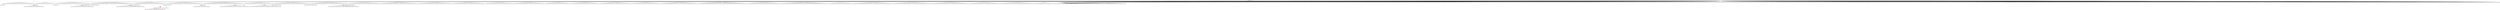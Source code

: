digraph g {
	"57" -> "58";
	"58" [label="43"];
	"55" -> "56";
	"56" [color=indianred1, style=filled, label="34"];
	"54" -> "55";
	"55" [label="20"];
	"45" -> "46";
	"46" [label="39"];
	"39" -> "40";
	"40" [color=indianred1, style=filled, label="38"];
	"38" -> "39";
	"39" [label="10"];
	"38" -> "41";
	"41" [label="45"];
	"35" -> "36";
	"36" [color=indianred1, style=filled, label="36"];
	"34" -> "35";
	"35" [label="25"];
	"34" -> "37";
	"37" [label="27"];
	"31" -> "32";
	"32" [color=indianred1, style=filled, label="19"];
	"30" -> "31";
	"31" [color=indianred1, style=filled, label="26"];
	"30" -> "33";
	"33" [label="31"];
	"29" -> "30";
	"30" [label="8"];
	"28" -> "29";
	"29" [label="26"];
	"24" -> "25";
	"25" [color=indianred1, style=filled, label="30"];
	"23" -> "24";
	"24" [label="14"];
	"15" -> "16";
	"16" [color=indianred1, style=filled, label="9"];
	"14" -> "15";
	"15" [label="47"];
	"10" -> "11";
	"11" [color=indianred1, style=filled, label="16"];
	"10" -> "12";
	"12" [label="1"];
	"9" -> "10";
	"10" [label="40"];
	"5" -> "6";
	"6" [label="33"];
	"3" -> "4";
	"4" [color=indianred1, style=filled, label="35"];
	"2" -> "3";
	"3" [label="2"];
	"0" -> "1";
	"1" [label="12"];
	"0" -> "2";
	"2" [label="35"];
	"0" -> "5";
	"5" [label="23"];
	"0" -> "7";
	"7" [label="22"];
	"0" -> "8";
	"8" [label="4"];
	"0" -> "9";
	"9" [label="16"];
	"0" -> "13";
	"13" [label="11"];
	"0" -> "14";
	"14" [label="9"];
	"0" -> "17";
	"17" [label="24"];
	"0" -> "18";
	"18" [label="28"];
	"0" -> "19";
	"19" [label="50"];
	"0" -> "20";
	"20" [label="6"];
	"0" -> "21";
	"21" [label="15"];
	"0" -> "22";
	"22" [label="13"];
	"0" -> "23";
	"23" [label="30"];
	"0" -> "26";
	"26" [label="7"];
	"0" -> "27";
	"27" [label="44"];
	"0" -> "28";
	"28" [label="19"];
	"0" -> "34";
	"34" [label="36"];
	"0" -> "38";
	"38" [label="38"];
	"0" -> "42";
	"42" [label="18"];
	"0" -> "43";
	"43" [label="37"];
	"0" -> "44";
	"44" [label="3"];
	"0" -> "45";
	"45" [label="49"];
	"0" -> "47";
	"47" [label="32"];
	"0" -> "48";
	"48" [label="21"];
	"0" -> "49";
	"49" [label="42"];
	"0" -> "50";
	"50" [label="48"];
	"0" -> "51";
	"51" [label="17"];
	"0" -> "52";
	"52" [label="5"];
	"0" -> "53";
	"53" [label="41"];
	"0" -> "54";
	"54" [label="34"];
	"0" -> "57";
	"57" [label="46"];
	"0" -> "59";
	"59" [label="29"];
	"0" [label="germline"];
	"0" -> "cell1";
	"cell1" [shape=box];
	"0" -> "cell2";
	"cell2" [shape=box];
	"50" -> "cell3";
	"cell3" [shape=box];
	"0" -> "cell4";
	"cell4" [shape=box];
	"34" -> "cell5";
	"cell5" [shape=box];
	"0" -> "cell6";
	"cell6" [shape=box];
	"5" -> "cell7";
	"cell7" [shape=box];
	"0" -> "cell8";
	"cell8" [shape=box];
	"0" -> "cell9";
	"cell9" [shape=box];
	"38" -> "cell10";
	"cell10" [shape=box];
	"43" -> "cell11";
	"cell11" [shape=box];
	"18" -> "cell12";
	"cell12" [shape=box];
	"29" -> "cell13";
	"cell13" [shape=box];
	"52" -> "cell14";
	"cell14" [shape=box];
	"0" -> "cell15";
	"cell15" [shape=box];
	"54" -> "cell16";
	"cell16" [shape=box];
	"13" -> "cell17";
	"cell17" [shape=box];
	"0" -> "cell18";
	"cell18" [shape=box];
	"45" -> "cell19";
	"cell19" [shape=box];
	"12" -> "cell20";
	"cell20" [shape=box];
	"0" -> "cell21";
	"cell21" [shape=box];
	"52" -> "cell22";
	"cell22" [shape=box];
	"0" -> "cell23";
	"cell23" [shape=box];
	"49" -> "cell24";
	"cell24" [shape=box];
	"0" -> "cell25";
	"cell25" [shape=box];
	"0" -> "cell26";
	"cell26" [shape=box];
	"0" -> "cell27";
	"cell27" [shape=box];
	"47" -> "cell28";
	"cell28" [shape=box];
	"0" -> "cell29";
	"cell29" [shape=box];
	"17" -> "cell30";
	"cell30" [shape=box];
	"11" -> "cell31";
	"cell31" [shape=box];
	"0" -> "cell32";
	"cell32" [shape=box];
	"20" -> "cell33";
	"cell33" [shape=box];
	"16" -> "cell34";
	"cell34" [shape=box];
	"0" -> "cell35";
	"cell35" [shape=box];
	"0" -> "cell36";
	"cell36" [shape=box];
	"0" -> "cell37";
	"cell37" [shape=box];
	"0" -> "cell38";
	"cell38" [shape=box];
	"0" -> "cell39";
	"cell39" [shape=box];
	"11" -> "cell40";
	"cell40" [shape=box];
	"53" -> "cell41";
	"cell41" [shape=box];
	"0" -> "cell42";
	"cell42" [shape=box];
	"0" -> "cell43";
	"cell43" [shape=box];
	"0" -> "cell44";
	"cell44" [shape=box];
	"0" -> "cell45";
	"cell45" [shape=box];
	"45" -> "cell46";
	"cell46" [shape=box];
	"0" -> "cell47";
	"cell47" [shape=box];
	"0" -> "cell48";
	"cell48" [shape=box];
	"0" -> "cell49";
	"cell49" [shape=box];
	"0" -> "cell50";
	"cell50" [shape=box];
	"0" -> "cell51";
	"cell51" [shape=box];
	"26" -> "cell52";
	"cell52" [shape=box];
	"59" -> "cell53";
	"cell53" [shape=box];
	"53" -> "cell54";
	"cell54" [shape=box];
	"42" -> "cell55";
	"cell55" [shape=box];
	"36" -> "cell56";
	"cell56" [shape=box];
	"0" -> "cell57";
	"cell57" [shape=box];
	"53" -> "cell58";
	"cell58" [shape=box];
	"0" -> "cell59";
	"cell59" [shape=box];
	"0" -> "cell60";
	"cell60" [shape=box];
	"32" -> "cell61";
	"cell61" [shape=box];
	"0" -> "cell62";
	"cell62" [shape=box];
	"0" -> "cell63";
	"cell63" [shape=box];
	"0" -> "cell64";
	"cell64" [shape=box];
	"1" -> "cell65";
	"cell65" [shape=box];
	"0" -> "cell66";
	"cell66" [shape=box];
	"14" -> "cell67";
	"cell67" [shape=box];
	"0" -> "cell68";
	"cell68" [shape=box];
	"0" -> "cell69";
	"cell69" [shape=box];
	"0" -> "cell70";
	"cell70" [shape=box];
	"0" -> "cell71";
	"cell71" [shape=box];
	"0" -> "cell72";
	"cell72" [shape=box];
	"0" -> "cell73";
	"cell73" [shape=box];
	"0" -> "cell74";
	"cell74" [shape=box];
	"26" -> "cell75";
	"cell75" [shape=box];
	"0" -> "cell76";
	"cell76" [shape=box];
	"20" -> "cell77";
	"cell77" [shape=box];
	"18" -> "cell78";
	"cell78" [shape=box];
	"47" -> "cell79";
	"cell79" [shape=box];
	"0" -> "cell80";
	"cell80" [shape=box];
	"0" -> "cell81";
	"cell81" [shape=box];
	"0" -> "cell82";
	"cell82" [shape=box];
	"0" -> "cell83";
	"cell83" [shape=box];
	"0" -> "cell84";
	"cell84" [shape=box];
	"0" -> "cell85";
	"cell85" [shape=box];
	"0" -> "cell86";
	"cell86" [shape=box];
	"23" -> "cell87";
	"cell87" [shape=box];
	"0" -> "cell88";
	"cell88" [shape=box];
	"0" -> "cell89";
	"cell89" [shape=box];
	"9" -> "cell90";
	"cell90" [shape=box];
	"23" -> "cell91";
	"cell91" [shape=box];
	"0" -> "cell92";
	"cell92" [shape=box];
	"32" -> "cell93";
	"cell93" [shape=box];
	"34" -> "cell94";
	"cell94" [shape=box];
	"48" -> "cell95";
	"cell95" [shape=box];
	"0" -> "cell96";
	"cell96" [shape=box];
	"0" -> "cell97";
	"cell97" [shape=box];
	"42" -> "cell98";
	"cell98" [shape=box];
	"0" -> "cell99";
	"cell99" [shape=box];
	"0" -> "cell100";
	"cell100" [shape=box];
	"0" -> "cell101";
	"cell101" [shape=box];
	"0" -> "cell102";
	"cell102" [shape=box];
	"14" -> "cell103";
	"cell103" [shape=box];
	"38" -> "cell104";
	"cell104" [shape=box];
	"0" -> "cell105";
	"cell105" [shape=box];
	"23" -> "cell106";
	"cell106" [shape=box];
	"5" -> "cell107";
	"cell107" [shape=box];
	"0" -> "cell108";
	"cell108" [shape=box];
	"15" -> "cell109";
	"cell109" [shape=box];
	"0" -> "cell110";
	"cell110" [shape=box];
	"0" -> "cell111";
	"cell111" [shape=box];
	"56" -> "cell112";
	"cell112" [shape=box];
	"0" -> "cell113";
	"cell113" [shape=box];
	"0" -> "cell114";
	"cell114" [shape=box];
	"37" -> "cell115";
	"cell115" [shape=box];
	"0" -> "cell116";
	"cell116" [shape=box];
	"0" -> "cell117";
	"cell117" [shape=box];
	"8" -> "cell118";
	"cell118" [shape=box];
	"0" -> "cell119";
	"cell119" [shape=box];
	"25" -> "cell120";
	"cell120" [shape=box];
	"0" -> "cell121";
	"cell121" [shape=box];
	"0" -> "cell122";
	"cell122" [shape=box];
	"0" -> "cell123";
	"cell123" [shape=box];
	"0" -> "cell124";
	"cell124" [shape=box];
	"19" -> "cell125";
	"cell125" [shape=box];
	"53" -> "cell126";
	"cell126" [shape=box];
	"2" -> "cell127";
	"cell127" [shape=box];
	"26" -> "cell128";
	"cell128" [shape=box];
	"4" -> "cell129";
	"cell129" [shape=box];
	"33" -> "cell130";
	"cell130" [shape=box];
	"0" -> "cell131";
	"cell131" [shape=box];
	"0" -> "cell132";
	"cell132" [shape=box];
	"0" -> "cell133";
	"cell133" [shape=box];
	"4" -> "cell134";
	"cell134" [shape=box];
	"0" -> "cell135";
	"cell135" [shape=box];
	"0" -> "cell136";
	"cell136" [shape=box];
	"20" -> "cell137";
	"cell137" [shape=box];
	"0" -> "cell138";
	"cell138" [shape=box];
	"0" -> "cell139";
	"cell139" [shape=box];
	"42" -> "cell140";
	"cell140" [shape=box];
	"48" -> "cell141";
	"cell141" [shape=box];
	"38" -> "cell142";
	"cell142" [shape=box];
	"0" -> "cell143";
	"cell143" [shape=box];
	"0" -> "cell144";
	"cell144" [shape=box];
	"47" -> "cell145";
	"cell145" [shape=box];
	"0" -> "cell146";
	"cell146" [shape=box];
	"23" -> "cell147";
	"cell147" [shape=box];
	"16" -> "cell148";
	"cell148" [shape=box];
	"58" -> "cell149";
	"cell149" [shape=box];
	"0" -> "cell150";
	"cell150" [shape=box];
	"0" -> "cell151";
	"cell151" [shape=box];
	"11" -> "cell152";
	"cell152" [shape=box];
	"45" -> "cell153";
	"cell153" [shape=box];
	"56" -> "cell154";
	"cell154" [shape=box];
	"0" -> "cell155";
	"cell155" [shape=box];
	"11" -> "cell156";
	"cell156" [shape=box];
	"0" -> "cell157";
	"cell157" [shape=box];
	"37" -> "cell158";
	"cell158" [shape=box];
	"0" -> "cell159";
	"cell159" [shape=box];
	"26" -> "cell160";
	"cell160" [shape=box];
	"0" -> "cell161";
	"cell161" [shape=box];
	"0" -> "cell162";
	"cell162" [shape=box];
	"0" -> "cell163";
	"cell163" [shape=box];
	"21" -> "cell164";
	"cell164" [shape=box];
	"0" -> "cell165";
	"cell165" [shape=box];
	"42" -> "cell166";
	"cell166" [shape=box];
	"42" -> "cell167";
	"cell167" [shape=box];
	"56" -> "cell168";
	"cell168" [shape=box];
	"50" -> "cell169";
	"cell169" [shape=box];
	"9" -> "cell170";
	"cell170" [shape=box];
	"42" -> "cell171";
	"cell171" [shape=box];
	"0" -> "cell172";
	"cell172" [shape=box];
	"0" -> "cell173";
	"cell173" [shape=box];
	"27" -> "cell174";
	"cell174" [shape=box];
	"0" -> "cell175";
	"cell175" [shape=box];
	"27" -> "cell176";
	"cell176" [shape=box];
	"43" -> "cell177";
	"cell177" [shape=box];
	"0" -> "cell178";
	"cell178" [shape=box];
	"0" -> "cell179";
	"cell179" [shape=box];
	"48" -> "cell180";
	"cell180" [shape=box];
	"40" -> "cell181";
	"cell181" [shape=box];
	"0" -> "cell182";
	"cell182" [shape=box];
	"2" -> "cell183";
	"cell183" [shape=box];
	"16" -> "cell184";
	"cell184" [shape=box];
	"0" -> "cell185";
	"cell185" [shape=box];
	"53" -> "cell186";
	"cell186" [shape=box];
	"50" -> "cell187";
	"cell187" [shape=box];
	"42" -> "cell188";
	"cell188" [shape=box];
	"0" -> "cell189";
	"cell189" [shape=box];
	"36" -> "cell190";
	"cell190" [shape=box];
	"48" -> "cell191";
	"cell191" [shape=box];
	"9" -> "cell192";
	"cell192" [shape=box];
	"17" -> "cell193";
	"cell193" [shape=box];
	"0" -> "cell194";
	"cell194" [shape=box];
	"0" -> "cell195";
	"cell195" [shape=box];
	"0" -> "cell196";
	"cell196" [shape=box];
	"0" -> "cell197";
	"cell197" [shape=box];
	"0" -> "cell198";
	"cell198" [shape=box];
	"25" -> "cell199";
	"cell199" [shape=box];
	"0" -> "cell200";
	"cell200" [shape=box];
	"9" -> "cell201";
	"cell201" [shape=box];
	"0" -> "cell202";
	"cell202" [shape=box];
	"0" -> "cell203";
	"cell203" [shape=box];
	"41" -> "cell204";
	"cell204" [shape=box];
	"34" -> "cell205";
	"cell205" [shape=box];
	"4" -> "cell206";
	"cell206" [shape=box];
	"0" -> "cell207";
	"cell207" [shape=box];
	"0" -> "cell208";
	"cell208" [shape=box];
	"51" -> "cell209";
	"cell209" [shape=box];
	"28" -> "cell210";
	"cell210" [shape=box];
	"42" -> "cell211";
	"cell211" [shape=box];
	"0" -> "cell212";
	"cell212" [shape=box];
	"0" -> "cell213";
	"cell213" [shape=box];
	"22" -> "cell214";
	"cell214" [shape=box];
	"16" -> "cell215";
	"cell215" [shape=box];
	"25" -> "cell216";
	"cell216" [shape=box];
	"0" -> "cell217";
	"cell217" [shape=box];
	"41" -> "cell218";
	"cell218" [shape=box];
	"20" -> "cell219";
	"cell219" [shape=box];
	"0" -> "cell220";
	"cell220" [shape=box];
	"0" -> "cell221";
	"cell221" [shape=box];
	"32" -> "cell222";
	"cell222" [shape=box];
	"44" -> "cell223";
	"cell223" [shape=box];
	"47" -> "cell224";
	"cell224" [shape=box];
	"0" -> "cell225";
	"cell225" [shape=box];
	"0" -> "cell226";
	"cell226" [shape=box];
	"2" -> "cell227";
	"cell227" [shape=box];
	"0" -> "cell228";
	"cell228" [shape=box];
	"18" -> "cell229";
	"cell229" [shape=box];
	"0" -> "cell230";
	"cell230" [shape=box];
	"8" -> "cell231";
	"cell231" [shape=box];
	"37" -> "cell232";
	"cell232" [shape=box];
	"0" -> "cell233";
	"cell233" [shape=box];
	"58" -> "cell234";
	"cell234" [shape=box];
	"5" -> "cell235";
	"cell235" [shape=box];
	"44" -> "cell236";
	"cell236" [shape=box];
	"0" -> "cell237";
	"cell237" [shape=box];
	"0" -> "cell238";
	"cell238" [shape=box];
	"0" -> "cell239";
	"cell239" [shape=box];
	"0" -> "cell240";
	"cell240" [shape=box];
	"0" -> "cell241";
	"cell241" [shape=box];
	"17" -> "cell242";
	"cell242" [shape=box];
	"27" -> "cell243";
	"cell243" [shape=box];
	"51" -> "cell244";
	"cell244" [shape=box];
	"0" -> "cell245";
	"cell245" [shape=box];
	"0" -> "cell246";
	"cell246" [shape=box];
	"54" -> "cell247";
	"cell247" [shape=box];
	"0" -> "cell248";
	"cell248" [shape=box];
	"20" -> "cell249";
	"cell249" [shape=box];
	"0" -> "cell250";
	"cell250" [shape=box];
	"0" -> "cell251";
	"cell251" [shape=box];
	"56" -> "cell252";
	"cell252" [shape=box];
	"0" -> "cell253";
	"cell253" [shape=box];
	"48" -> "cell254";
	"cell254" [shape=box];
	"27" -> "cell255";
	"cell255" [shape=box];
	"13" -> "cell256";
	"cell256" [shape=box];
	"0" -> "cell257";
	"cell257" [shape=box];
	"1" -> "cell258";
	"cell258" [shape=box];
	"20" -> "cell259";
	"cell259" [shape=box];
	"0" -> "cell260";
	"cell260" [shape=box];
	"36" -> "cell261";
	"cell261" [shape=box];
	"0" -> "cell262";
	"cell262" [shape=box];
	"0" -> "cell263";
	"cell263" [shape=box];
	"39" -> "cell264";
	"cell264" [shape=box];
	"1" -> "cell265";
	"cell265" [shape=box];
	"0" -> "cell266";
	"cell266" [shape=box];
	"48" -> "cell267";
	"cell267" [shape=box];
	"0" -> "cell268";
	"cell268" [shape=box];
	"36" -> "cell269";
	"cell269" [shape=box];
	"0" -> "cell270";
	"cell270" [shape=box];
	"0" -> "cell271";
	"cell271" [shape=box];
	"0" -> "cell272";
	"cell272" [shape=box];
	"20" -> "cell273";
	"cell273" [shape=box];
	"44" -> "cell274";
	"cell274" [shape=box];
	"0" -> "cell275";
	"cell275" [shape=box];
	"0" -> "cell276";
	"cell276" [shape=box];
	"40" -> "cell277";
	"cell277" [shape=box];
	"0" -> "cell278";
	"cell278" [shape=box];
	"27" -> "cell279";
	"cell279" [shape=box];
	"50" -> "cell280";
	"cell280" [shape=box];
	"0" -> "cell281";
	"cell281" [shape=box];
	"0" -> "cell282";
	"cell282" [shape=box];
	"56" -> "cell283";
	"cell283" [shape=box];
	"25" -> "cell284";
	"cell284" [shape=box];
	"1" -> "cell285";
	"cell285" [shape=box];
	"49" -> "cell286";
	"cell286" [shape=box];
	"52" -> "cell287";
	"cell287" [shape=box];
	"0" -> "cell288";
	"cell288" [shape=box];
	"0" -> "cell289";
	"cell289" [shape=box];
	"0" -> "cell290";
	"cell290" [shape=box];
	"0" -> "cell291";
	"cell291" [shape=box];
	"56" -> "cell292";
	"cell292" [shape=box];
	"0" -> "cell293";
	"cell293" [shape=box];
	"28" -> "cell294";
	"cell294" [shape=box];
	"0" -> "cell295";
	"cell295" [shape=box];
	"48" -> "cell296";
	"cell296" [shape=box];
	"21" -> "cell297";
	"cell297" [shape=box];
	"0" -> "cell298";
	"cell298" [shape=box];
	"42" -> "cell299";
	"cell299" [shape=box];
	"52" -> "cell300";
	"cell300" [shape=box];
	"0" -> "cell301";
	"cell301" [shape=box];
	"0" -> "cell302";
	"cell302" [shape=box];
	"0" -> "cell303";
	"cell303" [shape=box];
	"0" -> "cell304";
	"cell304" [shape=box];
	"7" -> "cell305";
	"cell305" [shape=box];
	"0" -> "cell306";
	"cell306" [shape=box];
	"0" -> "cell307";
	"cell307" [shape=box];
	"0" -> "cell308";
	"cell308" [shape=box];
	"1" -> "cell309";
	"cell309" [shape=box];
	"0" -> "cell310";
	"cell310" [shape=box];
	"22" -> "cell311";
	"cell311" [shape=box];
	"0" -> "cell312";
	"cell312" [shape=box];
	"0" -> "cell313";
	"cell313" [shape=box];
	"20" -> "cell314";
	"cell314" [shape=box];
	"0" -> "cell315";
	"cell315" [shape=box];
	"0" -> "cell316";
	"cell316" [shape=box];
	"0" -> "cell317";
	"cell317" [shape=box];
	"0" -> "cell318";
	"cell318" [shape=box];
	"0" -> "cell319";
	"cell319" [shape=box];
	"7" -> "cell320";
	"cell320" [shape=box];
	"17" -> "cell321";
	"cell321" [shape=box];
	"18" -> "cell322";
	"cell322" [shape=box];
	"45" -> "cell323";
	"cell323" [shape=box];
	"0" -> "cell324";
	"cell324" [shape=box];
	"0" -> "cell325";
	"cell325" [shape=box];
	"7" -> "cell326";
	"cell326" [shape=box];
	"21" -> "cell327";
	"cell327" [shape=box];
	"23" -> "cell328";
	"cell328" [shape=box];
	"0" -> "cell329";
	"cell329" [shape=box];
	"0" -> "cell330";
	"cell330" [shape=box];
	"52" -> "cell331";
	"cell331" [shape=box];
	"53" -> "cell332";
	"cell332" [shape=box];
	"0" -> "cell333";
	"cell333" [shape=box];
	"59" -> "cell334";
	"cell334" [shape=box];
	"0" -> "cell335";
	"cell335" [shape=box];
	"43" -> "cell336";
	"cell336" [shape=box];
	"0" -> "cell337";
	"cell337" [shape=box];
	"26" -> "cell338";
	"cell338" [shape=box];
	"0" -> "cell339";
	"cell339" [shape=box];
	"0" -> "cell340";
	"cell340" [shape=box];
	"0" -> "cell341";
	"cell341" [shape=box];
	"0" -> "cell342";
	"cell342" [shape=box];
	"0" -> "cell343";
	"cell343" [shape=box];
	"11" -> "cell344";
	"cell344" [shape=box];
	"0" -> "cell345";
	"cell345" [shape=box];
	"0" -> "cell346";
	"cell346" [shape=box];
	"0" -> "cell347";
	"cell347" [shape=box];
	"26" -> "cell348";
	"cell348" [shape=box];
	"0" -> "cell349";
	"cell349" [shape=box];
	"53" -> "cell350";
	"cell350" [shape=box];
	"0" -> "cell351";
	"cell351" [shape=box];
	"0" -> "cell352";
	"cell352" [shape=box];
	"7" -> "cell353";
	"cell353" [shape=box];
	"0" -> "cell354";
	"cell354" [shape=box];
	"0" -> "cell355";
	"cell355" [shape=box];
	"0" -> "cell356";
	"cell356" [shape=box];
	"0" -> "cell357";
	"cell357" [shape=box];
	"40" -> "cell358";
	"cell358" [shape=box];
	"0" -> "cell359";
	"cell359" [shape=box];
	"0" -> "cell360";
	"cell360" [shape=box];
	"5" -> "cell361";
	"cell361" [shape=box];
	"6" -> "cell362";
	"cell362" [shape=box];
	"0" -> "cell363";
	"cell363" [shape=box];
	"44" -> "cell364";
	"cell364" [shape=box];
	"11" -> "cell365";
	"cell365" [shape=box];
	"19" -> "cell366";
	"cell366" [shape=box];
	"0" -> "cell367";
	"cell367" [shape=box];
	"0" -> "cell368";
	"cell368" [shape=box];
	"59" -> "cell369";
	"cell369" [shape=box];
	"0" -> "cell370";
	"cell370" [shape=box];
	"0" -> "cell371";
	"cell371" [shape=box];
	"57" -> "cell372";
	"cell372" [shape=box];
	"0" -> "cell373";
	"cell373" [shape=box];
	"0" -> "cell374";
	"cell374" [shape=box];
	"23" -> "cell375";
	"cell375" [shape=box];
	"0" -> "cell376";
	"cell376" [shape=box];
	"14" -> "cell377";
	"cell377" [shape=box];
	"0" -> "cell378";
	"cell378" [shape=box];
	"0" -> "cell379";
	"cell379" [shape=box];
	"38" -> "cell380";
	"cell380" [shape=box];
	"54" -> "cell381";
	"cell381" [shape=box];
	"0" -> "cell382";
	"cell382" [shape=box];
	"0" -> "cell383";
	"cell383" [shape=box];
	"0" -> "cell384";
	"cell384" [shape=box];
	"0" -> "cell385";
	"cell385" [shape=box];
	"0" -> "cell386";
	"cell386" [shape=box];
	"42" -> "cell387";
	"cell387" [shape=box];
	"14" -> "cell388";
	"cell388" [shape=box];
	"0" -> "cell389";
	"cell389" [shape=box];
	"53" -> "cell390";
	"cell390" [shape=box];
	"0" -> "cell391";
	"cell391" [shape=box];
	"26" -> "cell392";
	"cell392" [shape=box];
	"0" -> "cell393";
	"cell393" [shape=box];
	"11" -> "cell394";
	"cell394" [shape=box];
	"0" -> "cell395";
	"cell395" [shape=box];
	"1" -> "cell396";
	"cell396" [shape=box];
	"0" -> "cell397";
	"cell397" [shape=box];
	"0" -> "cell398";
	"cell398" [shape=box];
	"0" -> "cell399";
	"cell399" [shape=box];
	"1" -> "cell400";
	"cell400" [shape=box];
	"0" -> "cell401";
	"cell401" [shape=box];
	"9" -> "cell402";
	"cell402" [shape=box];
	"0" -> "cell403";
	"cell403" [shape=box];
	"22" -> "cell404";
	"cell404" [shape=box];
	"23" -> "cell405";
	"cell405" [shape=box];
	"49" -> "cell406";
	"cell406" [shape=box];
	"27" -> "cell407";
	"cell407" [shape=box];
	"0" -> "cell408";
	"cell408" [shape=box];
	"0" -> "cell409";
	"cell409" [shape=box];
	"32" -> "cell410";
	"cell410" [shape=box];
	"31" -> "cell411";
	"cell411" [shape=box];
	"0" -> "cell412";
	"cell412" [shape=box];
	"7" -> "cell413";
	"cell413" [shape=box];
	"0" -> "cell414";
	"cell414" [shape=box];
	"51" -> "cell415";
	"cell415" [shape=box];
	"0" -> "cell416";
	"cell416" [shape=box];
	"4" -> "cell417";
	"cell417" [shape=box];
	"38" -> "cell418";
	"cell418" [shape=box];
	"34" -> "cell419";
	"cell419" [shape=box];
	"0" -> "cell420";
	"cell420" [shape=box];
	"22" -> "cell421";
	"cell421" [shape=box];
	"0" -> "cell422";
	"cell422" [shape=box];
	"19" -> "cell423";
	"cell423" [shape=box];
	"0" -> "cell424";
	"cell424" [shape=box];
	"0" -> "cell425";
	"cell425" [shape=box];
	"24" -> "cell426";
	"cell426" [shape=box];
	"20" -> "cell427";
	"cell427" [shape=box];
	"38" -> "cell428";
	"cell428" [shape=box];
	"19" -> "cell429";
	"cell429" [shape=box];
	"0" -> "cell430";
	"cell430" [shape=box];
	"0" -> "cell431";
	"cell431" [shape=box];
	"42" -> "cell432";
	"cell432" [shape=box];
	"0" -> "cell433";
	"cell433" [shape=box];
	"42" -> "cell434";
	"cell434" [shape=box];
	"36" -> "cell435";
	"cell435" [shape=box];
	"55" -> "cell436";
	"cell436" [shape=box];
	"0" -> "cell437";
	"cell437" [shape=box];
	"13" -> "cell438";
	"cell438" [shape=box];
	"0" -> "cell439";
	"cell439" [shape=box];
	"44" -> "cell440";
	"cell440" [shape=box];
	"36" -> "cell441";
	"cell441" [shape=box];
	"45" -> "cell442";
	"cell442" [shape=box];
	"11" -> "cell443";
	"cell443" [shape=box];
	"0" -> "cell444";
	"cell444" [shape=box];
	"56" -> "cell445";
	"cell445" [shape=box];
	"28" -> "cell446";
	"cell446" [shape=box];
	"0" -> "cell447";
	"cell447" [shape=box];
	"26" -> "cell448";
	"cell448" [shape=box];
	"53" -> "cell449";
	"cell449" [shape=box];
	"0" -> "cell450";
	"cell450" [shape=box];
	"11" -> "cell451";
	"cell451" [shape=box];
	"21" -> "cell452";
	"cell452" [shape=box];
	"0" -> "cell453";
	"cell453" [shape=box];
	"0" -> "cell454";
	"cell454" [shape=box];
	"4" -> "cell455";
	"cell455" [shape=box];
	"10" -> "cell456";
	"cell456" [shape=box];
	"0" -> "cell457";
	"cell457" [shape=box];
	"0" -> "cell458";
	"cell458" [shape=box];
	"34" -> "cell459";
	"cell459" [shape=box];
	"0" -> "cell460";
	"cell460" [shape=box];
	"6" -> "cell461";
	"cell461" [shape=box];
	"0" -> "cell462";
	"cell462" [shape=box];
	"0" -> "cell463";
	"cell463" [shape=box];
	"26" -> "cell464";
	"cell464" [shape=box];
	"0" -> "cell465";
	"cell465" [shape=box];
	"0" -> "cell466";
	"cell466" [shape=box];
	"0" -> "cell467";
	"cell467" [shape=box];
	"0" -> "cell468";
	"cell468" [shape=box];
	"0" -> "cell469";
	"cell469" [shape=box];
	"53" -> "cell470";
	"cell470" [shape=box];
	"0" -> "cell471";
	"cell471" [shape=box];
	"0" -> "cell472";
	"cell472" [shape=box];
	"0" -> "cell473";
	"cell473" [shape=box];
	"1" -> "cell474";
	"cell474" [shape=box];
	"0" -> "cell475";
	"cell475" [shape=box];
	"0" -> "cell476";
	"cell476" [shape=box];
	"0" -> "cell477";
	"cell477" [shape=box];
	"0" -> "cell478";
	"cell478" [shape=box];
	"0" -> "cell479";
	"cell479" [shape=box];
	"0" -> "cell480";
	"cell480" [shape=box];
	"0" -> "cell481";
	"cell481" [shape=box];
	"26" -> "cell482";
	"cell482" [shape=box];
	"0" -> "cell483";
	"cell483" [shape=box];
	"26" -> "cell484";
	"cell484" [shape=box];
	"39" -> "cell485";
	"cell485" [shape=box];
	"0" -> "cell486";
	"cell486" [shape=box];
	"36" -> "cell487";
	"cell487" [shape=box];
	"0" -> "cell488";
	"cell488" [shape=box];
	"0" -> "cell489";
	"cell489" [shape=box];
	"0" -> "cell490";
	"cell490" [shape=box];
	"47" -> "cell491";
	"cell491" [shape=box];
	"12" -> "cell492";
	"cell492" [shape=box];
	"0" -> "cell493";
	"cell493" [shape=box];
	"26" -> "cell494";
	"cell494" [shape=box];
	"0" -> "cell495";
	"cell495" [shape=box];
	"3" -> "cell496";
	"cell496" [shape=box];
	"27" -> "cell497";
	"cell497" [shape=box];
	"0" -> "cell498";
	"cell498" [shape=box];
	"4" -> "cell499";
	"cell499" [shape=box];
	"0" -> "cell500";
	"cell500" [shape=box];
	"0" -> "cell501";
	"cell501" [shape=box];
	"31" -> "cell502";
	"cell502" [shape=box];
	"0" -> "cell503";
	"cell503" [shape=box];
	"13" -> "cell504";
	"cell504" [shape=box];
	"4" -> "cell505";
	"cell505" [shape=box];
	"0" -> "cell506";
	"cell506" [shape=box];
	"0" -> "cell507";
	"cell507" [shape=box];
	"13" -> "cell508";
	"cell508" [shape=box];
	"59" -> "cell509";
	"cell509" [shape=box];
	"0" -> "cell510";
	"cell510" [shape=box];
	"47" -> "cell511";
	"cell511" [shape=box];
	"36" -> "cell512";
	"cell512" [shape=box];
	"0" -> "cell513";
	"cell513" [shape=box];
	"0" -> "cell514";
	"cell514" [shape=box];
	"22" -> "cell515";
	"cell515" [shape=box];
	"0" -> "cell516";
	"cell516" [shape=box];
	"21" -> "cell517";
	"cell517" [shape=box];
	"9" -> "cell518";
	"cell518" [shape=box];
	"0" -> "cell519";
	"cell519" [shape=box];
	"0" -> "cell520";
	"cell520" [shape=box];
	"0" -> "cell521";
	"cell521" [shape=box];
	"0" -> "cell522";
	"cell522" [shape=box];
	"0" -> "cell523";
	"cell523" [shape=box];
	"0" -> "cell524";
	"cell524" [shape=box];
	"4" -> "cell525";
	"cell525" [shape=box];
	"0" -> "cell526";
	"cell526" [shape=box];
	"19" -> "cell527";
	"cell527" [shape=box];
	"49" -> "cell528";
	"cell528" [shape=box];
	"17" -> "cell529";
	"cell529" [shape=box];
	"3" -> "cell530";
	"cell530" [shape=box];
	"57" -> "cell531";
	"cell531" [shape=box];
	"47" -> "cell532";
	"cell532" [shape=box];
	"0" -> "cell533";
	"cell533" [shape=box];
	"21" -> "cell534";
	"cell534" [shape=box];
	"54" -> "cell535";
	"cell535" [shape=box];
	"0" -> "cell536";
	"cell536" [shape=box];
	"0" -> "cell537";
	"cell537" [shape=box];
	"0" -> "cell538";
	"cell538" [shape=box];
	"13" -> "cell539";
	"cell539" [shape=box];
	"0" -> "cell540";
	"cell540" [shape=box];
	"0" -> "cell541";
	"cell541" [shape=box];
	"0" -> "cell542";
	"cell542" [shape=box];
	"32" -> "cell543";
	"cell543" [shape=box];
	"48" -> "cell544";
	"cell544" [shape=box];
	"0" -> "cell545";
	"cell545" [shape=box];
	"51" -> "cell546";
	"cell546" [shape=box];
	"0" -> "cell547";
	"cell547" [shape=box];
	"53" -> "cell548";
	"cell548" [shape=box];
	"0" -> "cell549";
	"cell549" [shape=box];
	"21" -> "cell550";
	"cell550" [shape=box];
	"0" -> "cell551";
	"cell551" [shape=box];
	"44" -> "cell552";
	"cell552" [shape=box];
	"0" -> "cell553";
	"cell553" [shape=box];
	"48" -> "cell554";
	"cell554" [shape=box];
	"0" -> "cell555";
	"cell555" [shape=box];
	"0" -> "cell556";
	"cell556" [shape=box];
	"21" -> "cell557";
	"cell557" [shape=box];
	"22" -> "cell558";
	"cell558" [shape=box];
	"27" -> "cell559";
	"cell559" [shape=box];
	"13" -> "cell560";
	"cell560" [shape=box];
	"54" -> "cell561";
	"cell561" [shape=box];
	"5" -> "cell562";
	"cell562" [shape=box];
	"0" -> "cell563";
	"cell563" [shape=box];
	"34" -> "cell564";
	"cell564" [shape=box];
	"0" -> "cell565";
	"cell565" [shape=box];
	"0" -> "cell566";
	"cell566" [shape=box];
	"0" -> "cell567";
	"cell567" [shape=box];
	"42" -> "cell568";
	"cell568" [shape=box];
	"0" -> "cell569";
	"cell569" [shape=box];
	"45" -> "cell570";
	"cell570" [shape=box];
	"0" -> "cell571";
	"cell571" [shape=box];
	"0" -> "cell572";
	"cell572" [shape=box];
	"2" -> "cell573";
	"cell573" [shape=box];
	"28" -> "cell574";
	"cell574" [shape=box];
	"0" -> "cell575";
	"cell575" [shape=box];
	"0" -> "cell576";
	"cell576" [shape=box];
	"59" -> "cell577";
	"cell577" [shape=box];
	"1" -> "cell578";
	"cell578" [shape=box];
	"0" -> "cell579";
	"cell579" [shape=box];
	"16" -> "cell580";
	"cell580" [shape=box];
	"6" -> "cell581";
	"cell581" [shape=box];
	"36" -> "cell582";
	"cell582" [shape=box];
	"0" -> "cell583";
	"cell583" [shape=box];
	"27" -> "cell584";
	"cell584" [shape=box];
	"49" -> "cell585";
	"cell585" [shape=box];
	"8" -> "cell586";
	"cell586" [shape=box];
	"7" -> "cell587";
	"cell587" [shape=box];
	"0" -> "cell588";
	"cell588" [shape=box];
	"52" -> "cell589";
	"cell589" [shape=box];
	"0" -> "cell590";
	"cell590" [shape=box];
	"7" -> "cell591";
	"cell591" [shape=box];
	"13" -> "cell592";
	"cell592" [shape=box];
	"0" -> "cell593";
	"cell593" [shape=box];
	"0" -> "cell594";
	"cell594" [shape=box];
	"0" -> "cell595";
	"cell595" [shape=box];
	"27" -> "cell596";
	"cell596" [shape=box];
	"0" -> "cell597";
	"cell597" [shape=box];
	"0" -> "cell598";
	"cell598" [shape=box];
	"14" -> "cell599";
	"cell599" [shape=box];
	"0" -> "cell600";
	"cell600" [shape=box];
	"32" -> "cell601";
	"cell601" [shape=box];
	"43" -> "cell602";
	"cell602" [shape=box];
	"18" -> "cell603";
	"cell603" [shape=box];
	"0" -> "cell604";
	"cell604" [shape=box];
	"0" -> "cell605";
	"cell605" [shape=box];
	"22" -> "cell606";
	"cell606" [shape=box];
	"0" -> "cell607";
	"cell607" [shape=box];
	"0" -> "cell608";
	"cell608" [shape=box];
	"0" -> "cell609";
	"cell609" [shape=box];
	"0" -> "cell610";
	"cell610" [shape=box];
	"0" -> "cell611";
	"cell611" [shape=box];
	"38" -> "cell612";
	"cell612" [shape=box];
	"0" -> "cell613";
	"cell613" [shape=box];
	"23" -> "cell614";
	"cell614" [shape=box];
	"53" -> "cell615";
	"cell615" [shape=box];
	"8" -> "cell616";
	"cell616" [shape=box];
	"0" -> "cell617";
	"cell617" [shape=box];
	"0" -> "cell618";
	"cell618" [shape=box];
	"0" -> "cell619";
	"cell619" [shape=box];
	"9" -> "cell620";
	"cell620" [shape=box];
	"23" -> "cell621";
	"cell621" [shape=box];
	"21" -> "cell622";
	"cell622" [shape=box];
	"0" -> "cell623";
	"cell623" [shape=box];
	"7" -> "cell624";
	"cell624" [shape=box];
	"0" -> "cell625";
	"cell625" [shape=box];
	"0" -> "cell626";
	"cell626" [shape=box];
	"50" -> "cell627";
	"cell627" [shape=box];
	"3" -> "cell628";
	"cell628" [shape=box];
	"17" -> "cell629";
	"cell629" [shape=box];
	"28" -> "cell630";
	"cell630" [shape=box];
	"23" -> "cell631";
	"cell631" [shape=box];
	"2" -> "cell632";
	"cell632" [shape=box];
	"59" -> "cell633";
	"cell633" [shape=box];
	"0" -> "cell634";
	"cell634" [shape=box];
	"42" -> "cell635";
	"cell635" [shape=box];
	"18" -> "cell636";
	"cell636" [shape=box];
	"20" -> "cell637";
	"cell637" [shape=box];
	"0" -> "cell638";
	"cell638" [shape=box];
	"2" -> "cell639";
	"cell639" [shape=box];
	"47" -> "cell640";
	"cell640" [shape=box];
	"0" -> "cell641";
	"cell641" [shape=box];
	"0" -> "cell642";
	"cell642" [shape=box];
	"0" -> "cell643";
	"cell643" [shape=box];
	"54" -> "cell644";
	"cell644" [shape=box];
	"7" -> "cell645";
	"cell645" [shape=box];
	"9" -> "cell646";
	"cell646" [shape=box];
	"0" -> "cell647";
	"cell647" [shape=box];
	"0" -> "cell648";
	"cell648" [shape=box];
	"11" -> "cell649";
	"cell649" [shape=box];
	"26" -> "cell650";
	"cell650" [shape=box];
	"49" -> "cell651";
	"cell651" [shape=box];
	"11" -> "cell652";
	"cell652" [shape=box];
	"23" -> "cell653";
	"cell653" [shape=box];
	"4" -> "cell654";
	"cell654" [shape=box];
	"0" -> "cell655";
	"cell655" [shape=box];
	"16" -> "cell656";
	"cell656" [shape=box];
	"57" -> "cell657";
	"cell657" [shape=box];
	"0" -> "cell658";
	"cell658" [shape=box];
	"44" -> "cell659";
	"cell659" [shape=box];
	"0" -> "cell660";
	"cell660" [shape=box];
	"38" -> "cell661";
	"cell661" [shape=box];
	"0" -> "cell662";
	"cell662" [shape=box];
	"0" -> "cell663";
	"cell663" [shape=box];
	"40" -> "cell664";
	"cell664" [shape=box];
	"38" -> "cell665";
	"cell665" [shape=box];
	"5" -> "cell666";
	"cell666" [shape=box];
	"0" -> "cell667";
	"cell667" [shape=box];
	"45" -> "cell668";
	"cell668" [shape=box];
	"22" -> "cell669";
	"cell669" [shape=box];
	"0" -> "cell670";
	"cell670" [shape=box];
	"0" -> "cell671";
	"cell671" [shape=box];
	"0" -> "cell672";
	"cell672" [shape=box];
	"16" -> "cell673";
	"cell673" [shape=box];
	"0" -> "cell674";
	"cell674" [shape=box];
	"0" -> "cell675";
	"cell675" [shape=box];
	"0" -> "cell676";
	"cell676" [shape=box];
	"0" -> "cell677";
	"cell677" [shape=box];
	"34" -> "cell678";
	"cell678" [shape=box];
	"28" -> "cell679";
	"cell679" [shape=box];
	"59" -> "cell680";
	"cell680" [shape=box];
	"28" -> "cell681";
	"cell681" [shape=box];
	"26" -> "cell682";
	"cell682" [shape=box];
	"0" -> "cell683";
	"cell683" [shape=box];
	"1" -> "cell684";
	"cell684" [shape=box];
	"28" -> "cell685";
	"cell685" [shape=box];
	"14" -> "cell686";
	"cell686" [shape=box];
	"2" -> "cell687";
	"cell687" [shape=box];
	"7" -> "cell688";
	"cell688" [shape=box];
	"27" -> "cell689";
	"cell689" [shape=box];
	"0" -> "cell690";
	"cell690" [shape=box];
	"0" -> "cell691";
	"cell691" [shape=box];
	"0" -> "cell692";
	"cell692" [shape=box];
	"0" -> "cell693";
	"cell693" [shape=box];
	"0" -> "cell694";
	"cell694" [shape=box];
	"0" -> "cell695";
	"cell695" [shape=box];
	"0" -> "cell696";
	"cell696" [shape=box];
	"8" -> "cell697";
	"cell697" [shape=box];
	"7" -> "cell698";
	"cell698" [shape=box];
	"0" -> "cell699";
	"cell699" [shape=box];
	"49" -> "cell700";
	"cell700" [shape=box];
	"0" -> "cell701";
	"cell701" [shape=box];
	"58" -> "cell702";
	"cell702" [shape=box];
	"40" -> "cell703";
	"cell703" [shape=box];
	"14" -> "cell704";
	"cell704" [shape=box];
	"48" -> "cell705";
	"cell705" [shape=box];
	"26" -> "cell706";
	"cell706" [shape=box];
	"0" -> "cell707";
	"cell707" [shape=box];
	"13" -> "cell708";
	"cell708" [shape=box];
	"57" -> "cell709";
	"cell709" [shape=box];
	"0" -> "cell710";
	"cell710" [shape=box];
	"0" -> "cell711";
	"cell711" [shape=box];
	"34" -> "cell712";
	"cell712" [shape=box];
	"0" -> "cell713";
	"cell713" [shape=box];
	"0" -> "cell714";
	"cell714" [shape=box];
	"0" -> "cell715";
	"cell715" [shape=box];
	"0" -> "cell716";
	"cell716" [shape=box];
	"10" -> "cell717";
	"cell717" [shape=box];
	"0" -> "cell718";
	"cell718" [shape=box];
	"49" -> "cell719";
	"cell719" [shape=box];
	"0" -> "cell720";
	"cell720" [shape=box];
	"0" -> "cell721";
	"cell721" [shape=box];
	"4" -> "cell722";
	"cell722" [shape=box];
	"18" -> "cell723";
	"cell723" [shape=box];
	"22" -> "cell724";
	"cell724" [shape=box];
	"57" -> "cell725";
	"cell725" [shape=box];
	"34" -> "cell726";
	"cell726" [shape=box];
	"22" -> "cell727";
	"cell727" [shape=box];
	"0" -> "cell728";
	"cell728" [shape=box];
	"0" -> "cell729";
	"cell729" [shape=box];
	"42" -> "cell730";
	"cell730" [shape=box];
	"0" -> "cell731";
	"cell731" [shape=box];
	"0" -> "cell732";
	"cell732" [shape=box];
	"0" -> "cell733";
	"cell733" [shape=box];
	"0" -> "cell734";
	"cell734" [shape=box];
	"0" -> "cell735";
	"cell735" [shape=box];
	"0" -> "cell736";
	"cell736" [shape=box];
	"0" -> "cell737";
	"cell737" [shape=box];
	"0" -> "cell738";
	"cell738" [shape=box];
	"0" -> "cell739";
	"cell739" [shape=box];
	"0" -> "cell740";
	"cell740" [shape=box];
	"0" -> "cell741";
	"cell741" [shape=box];
	"0" -> "cell742";
	"cell742" [shape=box];
	"39" -> "cell743";
	"cell743" [shape=box];
	"0" -> "cell744";
	"cell744" [shape=box];
	"0" -> "cell745";
	"cell745" [shape=box];
	"25" -> "cell746";
	"cell746" [shape=box];
	"11" -> "cell747";
	"cell747" [shape=box];
	"50" -> "cell748";
	"cell748" [shape=box];
	"22" -> "cell749";
	"cell749" [shape=box];
	"0" -> "cell750";
	"cell750" [shape=box];
	"0" -> "cell751";
	"cell751" [shape=box];
	"0" -> "cell752";
	"cell752" [shape=box];
	"43" -> "cell753";
	"cell753" [shape=box];
	"7" -> "cell754";
	"cell754" [shape=box];
	"0" -> "cell755";
	"cell755" [shape=box];
	"9" -> "cell756";
	"cell756" [shape=box];
	"28" -> "cell757";
	"cell757" [shape=box];
	"0" -> "cell758";
	"cell758" [shape=box];
	"0" -> "cell759";
	"cell759" [shape=box];
	"18" -> "cell760";
	"cell760" [shape=box];
	"0" -> "cell761";
	"cell761" [shape=box];
	"42" -> "cell762";
	"cell762" [shape=box];
	"46" -> "cell763";
	"cell763" [shape=box];
	"6" -> "cell764";
	"cell764" [shape=box];
	"7" -> "cell765";
	"cell765" [shape=box];
	"8" -> "cell766";
	"cell766" [shape=box];
	"0" -> "cell767";
	"cell767" [shape=box];
	"47" -> "cell768";
	"cell768" [shape=box];
	"0" -> "cell769";
	"cell769" [shape=box];
	"38" -> "cell770";
	"cell770" [shape=box];
	"27" -> "cell771";
	"cell771" [shape=box];
	"22" -> "cell772";
	"cell772" [shape=box];
	"4" -> "cell773";
	"cell773" [shape=box];
	"32" -> "cell774";
	"cell774" [shape=box];
	"0" -> "cell775";
	"cell775" [shape=box];
	"49" -> "cell776";
	"cell776" [shape=box];
	"0" -> "cell777";
	"cell777" [shape=box];
	"0" -> "cell778";
	"cell778" [shape=box];
	"43" -> "cell779";
	"cell779" [shape=box];
	"4" -> "cell780";
	"cell780" [shape=box];
	"1" -> "cell781";
	"cell781" [shape=box];
	"39" -> "cell782";
	"cell782" [shape=box];
	"0" -> "cell783";
	"cell783" [shape=box];
	"0" -> "cell784";
	"cell784" [shape=box];
	"8" -> "cell785";
	"cell785" [shape=box];
	"0" -> "cell786";
	"cell786" [shape=box];
	"18" -> "cell787";
	"cell787" [shape=box];
	"0" -> "cell788";
	"cell788" [shape=box];
	"0" -> "cell789";
	"cell789" [shape=box];
	"50" -> "cell790";
	"cell790" [shape=box];
	"3" -> "cell791";
	"cell791" [shape=box];
	"10" -> "cell792";
	"cell792" [shape=box];
	"0" -> "cell793";
	"cell793" [shape=box];
	"50" -> "cell794";
	"cell794" [shape=box];
	"44" -> "cell795";
	"cell795" [shape=box];
	"47" -> "cell796";
	"cell796" [shape=box];
	"44" -> "cell797";
	"cell797" [shape=box];
	"0" -> "cell798";
	"cell798" [shape=box];
	"16" -> "cell799";
	"cell799" [shape=box];
	"0" -> "cell800";
	"cell800" [shape=box];
	"22" -> "cell801";
	"cell801" [shape=box];
	"0" -> "cell802";
	"cell802" [shape=box];
	"0" -> "cell803";
	"cell803" [shape=box];
	"0" -> "cell804";
	"cell804" [shape=box];
	"0" -> "cell805";
	"cell805" [shape=box];
	"44" -> "cell806";
	"cell806" [shape=box];
	"0" -> "cell807";
	"cell807" [shape=box];
	"55" -> "cell808";
	"cell808" [shape=box];
	"20" -> "cell809";
	"cell809" [shape=box];
	"0" -> "cell810";
	"cell810" [shape=box];
	"0" -> "cell811";
	"cell811" [shape=box];
	"0" -> "cell812";
	"cell812" [shape=box];
	"33" -> "cell813";
	"cell813" [shape=box];
	"44" -> "cell814";
	"cell814" [shape=box];
	"17" -> "cell815";
	"cell815" [shape=box];
	"0" -> "cell816";
	"cell816" [shape=box];
	"0" -> "cell817";
	"cell817" [shape=box];
	"19" -> "cell818";
	"cell818" [shape=box];
	"0" -> "cell819";
	"cell819" [shape=box];
	"16" -> "cell820";
	"cell820" [shape=box];
	"42" -> "cell821";
	"cell821" [shape=box];
	"0" -> "cell822";
	"cell822" [shape=box];
	"14" -> "cell823";
	"cell823" [shape=box];
	"0" -> "cell824";
	"cell824" [shape=box];
	"45" -> "cell825";
	"cell825" [shape=box];
	"0" -> "cell826";
	"cell826" [shape=box];
	"45" -> "cell827";
	"cell827" [shape=box];
	"0" -> "cell828";
	"cell828" [shape=box];
	"0" -> "cell829";
	"cell829" [shape=box];
	"51" -> "cell830";
	"cell830" [shape=box];
	"0" -> "cell831";
	"cell831" [shape=box];
	"0" -> "cell832";
	"cell832" [shape=box];
	"0" -> "cell833";
	"cell833" [shape=box];
	"0" -> "cell834";
	"cell834" [shape=box];
	"0" -> "cell835";
	"cell835" [shape=box];
	"0" -> "cell836";
	"cell836" [shape=box];
	"27" -> "cell837";
	"cell837" [shape=box];
	"0" -> "cell838";
	"cell838" [shape=box];
	"0" -> "cell839";
	"cell839" [shape=box];
	"0" -> "cell840";
	"cell840" [shape=box];
	"0" -> "cell841";
	"cell841" [shape=box];
	"22" -> "cell842";
	"cell842" [shape=box];
	"4" -> "cell843";
	"cell843" [shape=box];
	"0" -> "cell844";
	"cell844" [shape=box];
	"0" -> "cell845";
	"cell845" [shape=box];
	"0" -> "cell846";
	"cell846" [shape=box];
	"0" -> "cell847";
	"cell847" [shape=box];
	"40" -> "cell848";
	"cell848" [shape=box];
	"0" -> "cell849";
	"cell849" [shape=box];
	"0" -> "cell850";
	"cell850" [shape=box];
	"0" -> "cell851";
	"cell851" [shape=box];
	"25" -> "cell852";
	"cell852" [shape=box];
	"0" -> "cell853";
	"cell853" [shape=box];
	"31" -> "cell854";
	"cell854" [shape=box];
	"5" -> "cell855";
	"cell855" [shape=box];
	"0" -> "cell856";
	"cell856" [shape=box];
	"26" -> "cell857";
	"cell857" [shape=box];
	"0" -> "cell858";
	"cell858" [shape=box];
	"0" -> "cell859";
	"cell859" [shape=box];
	"0" -> "cell860";
	"cell860" [shape=box];
	"10" -> "cell861";
	"cell861" [shape=box];
	"0" -> "cell862";
	"cell862" [shape=box];
	"0" -> "cell863";
	"cell863" [shape=box];
	"22" -> "cell864";
	"cell864" [shape=box];
	"38" -> "cell865";
	"cell865" [shape=box];
	"0" -> "cell866";
	"cell866" [shape=box];
	"19" -> "cell867";
	"cell867" [shape=box];
	"0" -> "cell868";
	"cell868" [shape=box];
	"1" -> "cell869";
	"cell869" [shape=box];
	"8" -> "cell870";
	"cell870" [shape=box];
	"20" -> "cell871";
	"cell871" [shape=box];
	"56" -> "cell872";
	"cell872" [shape=box];
	"0" -> "cell873";
	"cell873" [shape=box];
	"26" -> "cell874";
	"cell874" [shape=box];
	"0" -> "cell875";
	"cell875" [shape=box];
	"0" -> "cell876";
	"cell876" [shape=box];
	"16" -> "cell877";
	"cell877" [shape=box];
	"1" -> "cell878";
	"cell878" [shape=box];
	"44" -> "cell879";
	"cell879" [shape=box];
	"45" -> "cell880";
	"cell880" [shape=box];
	"48" -> "cell881";
	"cell881" [shape=box];
	"11" -> "cell882";
	"cell882" [shape=box];
	"38" -> "cell883";
	"cell883" [shape=box];
	"0" -> "cell884";
	"cell884" [shape=box];
	"0" -> "cell885";
	"cell885" [shape=box];
	"28" -> "cell886";
	"cell886" [shape=box];
	"0" -> "cell887";
	"cell887" [shape=box];
	"59" -> "cell888";
	"cell888" [shape=box];
	"4" -> "cell889";
	"cell889" [shape=box];
	"48" -> "cell890";
	"cell890" [shape=box];
	"14" -> "cell891";
	"cell891" [shape=box];
	"0" -> "cell892";
	"cell892" [shape=box];
	"13" -> "cell893";
	"cell893" [shape=box];
	"0" -> "cell894";
	"cell894" [shape=box];
	"42" -> "cell895";
	"cell895" [shape=box];
	"59" -> "cell896";
	"cell896" [shape=box];
	"0" -> "cell897";
	"cell897" [shape=box];
	"0" -> "cell898";
	"cell898" [shape=box];
	"0" -> "cell899";
	"cell899" [shape=box];
	"46" -> "cell900";
	"cell900" [shape=box];
	"0" -> "cell901";
	"cell901" [shape=box];
	"9" -> "cell902";
	"cell902" [shape=box];
	"0" -> "cell903";
	"cell903" [shape=box];
	"23" -> "cell904";
	"cell904" [shape=box];
	"21" -> "cell905";
	"cell905" [shape=box];
	"0" -> "cell906";
	"cell906" [shape=box];
	"2" -> "cell907";
	"cell907" [shape=box];
	"3" -> "cell908";
	"cell908" [shape=box];
	"23" -> "cell909";
	"cell909" [shape=box];
	"4" -> "cell910";
	"cell910" [shape=box];
	"23" -> "cell911";
	"cell911" [shape=box];
	"36" -> "cell912";
	"cell912" [shape=box];
	"0" -> "cell913";
	"cell913" [shape=box];
	"47" -> "cell914";
	"cell914" [shape=box];
	"0" -> "cell915";
	"cell915" [shape=box];
	"2" -> "cell916";
	"cell916" [shape=box];
	"0" -> "cell917";
	"cell917" [shape=box];
	"0" -> "cell918";
	"cell918" [shape=box];
	"23" -> "cell919";
	"cell919" [shape=box];
	"57" -> "cell920";
	"cell920" [shape=box];
	"0" -> "cell921";
	"cell921" [shape=box];
	"0" -> "cell922";
	"cell922" [shape=box];
	"0" -> "cell923";
	"cell923" [shape=box];
	"18" -> "cell924";
	"cell924" [shape=box];
	"0" -> "cell925";
	"cell925" [shape=box];
	"43" -> "cell926";
	"cell926" [shape=box];
	"50" -> "cell927";
	"cell927" [shape=box];
	"0" -> "cell928";
	"cell928" [shape=box];
	"0" -> "cell929";
	"cell929" [shape=box];
	"0" -> "cell930";
	"cell930" [shape=box];
	"0" -> "cell931";
	"cell931" [shape=box];
	"0" -> "cell932";
	"cell932" [shape=box];
	"0" -> "cell933";
	"cell933" [shape=box];
	"6" -> "cell934";
	"cell934" [shape=box];
	"0" -> "cell935";
	"cell935" [shape=box];
	"0" -> "cell936";
	"cell936" [shape=box];
	"0" -> "cell937";
	"cell937" [shape=box];
	"0" -> "cell938";
	"cell938" [shape=box];
	"0" -> "cell939";
	"cell939" [shape=box];
	"13" -> "cell940";
	"cell940" [shape=box];
	"0" -> "cell941";
	"cell941" [shape=box];
	"48" -> "cell942";
	"cell942" [shape=box];
	"57" -> "cell943";
	"cell943" [shape=box];
	"0" -> "cell944";
	"cell944" [shape=box];
	"38" -> "cell945";
	"cell945" [shape=box];
	"2" -> "cell946";
	"cell946" [shape=box];
	"0" -> "cell947";
	"cell947" [shape=box];
	"0" -> "cell948";
	"cell948" [shape=box];
	"56" -> "cell949";
	"cell949" [shape=box];
	"42" -> "cell950";
	"cell950" [shape=box];
	"36" -> "cell951";
	"cell951" [shape=box];
	"0" -> "cell952";
	"cell952" [shape=box];
	"0" -> "cell953";
	"cell953" [shape=box];
	"0" -> "cell954";
	"cell954" [shape=box];
	"18" -> "cell955";
	"cell955" [shape=box];
	"0" -> "cell956";
	"cell956" [shape=box];
	"5" -> "cell957";
	"cell957" [shape=box];
	"0" -> "cell958";
	"cell958" [shape=box];
	"19" -> "cell959";
	"cell959" [shape=box];
	"26" -> "cell960";
	"cell960" [shape=box];
	"0" -> "cell961";
	"cell961" [shape=box];
	"0" -> "cell962";
	"cell962" [shape=box];
	"50" -> "cell963";
	"cell963" [shape=box];
	"0" -> "cell964";
	"cell964" [shape=box];
	"24" -> "cell965";
	"cell965" [shape=box];
	"0" -> "cell966";
	"cell966" [shape=box];
	"19" -> "cell967";
	"cell967" [shape=box];
	"0" -> "cell968";
	"cell968" [shape=box];
	"2" -> "cell969";
	"cell969" [shape=box];
	"0" -> "cell970";
	"cell970" [shape=box];
	"59" -> "cell971";
	"cell971" [shape=box];
	"2" -> "cell972";
	"cell972" [shape=box];
	"44" -> "cell973";
	"cell973" [shape=box];
	"51" -> "cell974";
	"cell974" [shape=box];
	"0" -> "cell975";
	"cell975" [shape=box];
	"0" -> "cell976";
	"cell976" [shape=box];
	"44" -> "cell977";
	"cell977" [shape=box];
	"0" -> "cell978";
	"cell978" [shape=box];
	"0" -> "cell979";
	"cell979" [shape=box];
	"42" -> "cell980";
	"cell980" [shape=box];
	"41" -> "cell981";
	"cell981" [shape=box];
	"0" -> "cell982";
	"cell982" [shape=box];
	"0" -> "cell983";
	"cell983" [shape=box];
	"0" -> "cell984";
	"cell984" [shape=box];
	"0" -> "cell985";
	"cell985" [shape=box];
	"1" -> "cell986";
	"cell986" [shape=box];
	"5" -> "cell987";
	"cell987" [shape=box];
	"0" -> "cell988";
	"cell988" [shape=box];
	"0" -> "cell989";
	"cell989" [shape=box];
	"0" -> "cell990";
	"cell990" [shape=box];
	"0" -> "cell991";
	"cell991" [shape=box];
	"49" -> "cell992";
	"cell992" [shape=box];
	"0" -> "cell993";
	"cell993" [shape=box];
	"50" -> "cell994";
	"cell994" [shape=box];
	"0" -> "cell995";
	"cell995" [shape=box];
	"16" -> "cell996";
	"cell996" [shape=box];
	"20" -> "cell997";
	"cell997" [shape=box];
	"57" -> "cell998";
	"cell998" [shape=box];
	"0" -> "cell999";
	"cell999" [shape=box];
	"40" -> "cell1000";
	"cell1000" [shape=box];
	"17" -> "cell1001";
	"cell1001" [shape=box];
	"47" -> "cell1002";
	"cell1002" [shape=box];
	"9" -> "cell1003";
	"cell1003" [shape=box];
	"0" -> "cell1004";
	"cell1004" [shape=box];
	"0" -> "cell1005";
	"cell1005" [shape=box];
	"17" -> "cell1006";
	"cell1006" [shape=box];
	"8" -> "cell1007";
	"cell1007" [shape=box];
	"22" -> "cell1008";
	"cell1008" [shape=box];
	"0" -> "cell1009";
	"cell1009" [shape=box];
	"44" -> "cell1010";
	"cell1010" [shape=box];
	"0" -> "cell1011";
	"cell1011" [shape=box];
	"0" -> "cell1012";
	"cell1012" [shape=box];
	"0" -> "cell1013";
	"cell1013" [shape=box];
	"0" -> "cell1014";
	"cell1014" [shape=box];
	"17" -> "cell1015";
	"cell1015" [shape=box];
	"0" -> "cell1016";
	"cell1016" [shape=box];
	"21" -> "cell1017";
	"cell1017" [shape=box];
	"42" -> "cell1018";
	"cell1018" [shape=box];
	"0" -> "cell1019";
	"cell1019" [shape=box];
	"40" -> "cell1020";
	"cell1020" [shape=box];
	"7" -> "cell1021";
	"cell1021" [shape=box];
	"0" -> "cell1022";
	"cell1022" [shape=box];
	"16" -> "cell1023";
	"cell1023" [shape=box];
	"0" -> "cell1024";
	"cell1024" [shape=box];
	"8" -> "cell1025";
	"cell1025" [shape=box];
	"0" -> "cell1026";
	"cell1026" [shape=box];
	"21" -> "cell1027";
	"cell1027" [shape=box];
	"54" -> "cell1028";
	"cell1028" [shape=box];
	"0" -> "cell1029";
	"cell1029" [shape=box];
	"0" -> "cell1030";
	"cell1030" [shape=box];
	"0" -> "cell1031";
	"cell1031" [shape=box];
	"59" -> "cell1032";
	"cell1032" [shape=box];
	"0" -> "cell1033";
	"cell1033" [shape=box];
	"0" -> "cell1034";
	"cell1034" [shape=box];
	"43" -> "cell1035";
	"cell1035" [shape=box];
	"4" -> "cell1036";
	"cell1036" [shape=box];
	"38" -> "cell1037";
	"cell1037" [shape=box];
	"0" -> "cell1038";
	"cell1038" [shape=box];
	"0" -> "cell1039";
	"cell1039" [shape=box];
	"32" -> "cell1040";
	"cell1040" [shape=box];
	"0" -> "cell1041";
	"cell1041" [shape=box];
	"2" -> "cell1042";
	"cell1042" [shape=box];
	"0" -> "cell1043";
	"cell1043" [shape=box];
	"20" -> "cell1044";
	"cell1044" [shape=box];
	"0" -> "cell1045";
	"cell1045" [shape=box];
	"44" -> "cell1046";
	"cell1046" [shape=box];
	"3" -> "cell1047";
	"cell1047" [shape=box];
	"0" -> "cell1048";
	"cell1048" [shape=box];
	"13" -> "cell1049";
	"cell1049" [shape=box];
	"0" -> "cell1050";
	"cell1050" [shape=box];
	"0" -> "cell1051";
	"cell1051" [shape=box];
	"28" -> "cell1052";
	"cell1052" [shape=box];
	"0" -> "cell1053";
	"cell1053" [shape=box];
	"0" -> "cell1054";
	"cell1054" [shape=box];
	"0" -> "cell1055";
	"cell1055" [shape=box];
	"36" -> "cell1056";
	"cell1056" [shape=box];
	"0" -> "cell1057";
	"cell1057" [shape=box];
	"26" -> "cell1058";
	"cell1058" [shape=box];
	"14" -> "cell1059";
	"cell1059" [shape=box];
	"0" -> "cell1060";
	"cell1060" [shape=box];
	"57" -> "cell1061";
	"cell1061" [shape=box];
	"0" -> "cell1062";
	"cell1062" [shape=box];
	"2" -> "cell1063";
	"cell1063" [shape=box];
	"9" -> "cell1064";
	"cell1064" [shape=box];
	"0" -> "cell1065";
	"cell1065" [shape=box];
	"0" -> "cell1066";
	"cell1066" [shape=box];
	"0" -> "cell1067";
	"cell1067" [shape=box];
	"0" -> "cell1068";
	"cell1068" [shape=box];
	"0" -> "cell1069";
	"cell1069" [shape=box];
	"21" -> "cell1070";
	"cell1070" [shape=box];
	"0" -> "cell1071";
	"cell1071" [shape=box];
	"0" -> "cell1072";
	"cell1072" [shape=box];
	"0" -> "cell1073";
	"cell1073" [shape=box];
	"25" -> "cell1074";
	"cell1074" [shape=box];
	"35" -> "cell1075";
	"cell1075" [shape=box];
	"0" -> "cell1076";
	"cell1076" [shape=box];
	"0" -> "cell1077";
	"cell1077" [shape=box];
	"34" -> "cell1078";
	"cell1078" [shape=box];
	"0" -> "cell1079";
	"cell1079" [shape=box];
	"0" -> "cell1080";
	"cell1080" [shape=box];
	"54" -> "cell1081";
	"cell1081" [shape=box];
	"32" -> "cell1082";
	"cell1082" [shape=box];
	"8" -> "cell1083";
	"cell1083" [shape=box];
	"19" -> "cell1084";
	"cell1084" [shape=box];
	"49" -> "cell1085";
	"cell1085" [shape=box];
	"0" -> "cell1086";
	"cell1086" [shape=box];
	"50" -> "cell1087";
	"cell1087" [shape=box];
	"36" -> "cell1088";
	"cell1088" [shape=box];
	"50" -> "cell1089";
	"cell1089" [shape=box];
	"0" -> "cell1090";
	"cell1090" [shape=box];
	"27" -> "cell1091";
	"cell1091" [shape=box];
	"0" -> "cell1092";
	"cell1092" [shape=box];
	"0" -> "cell1093";
	"cell1093" [shape=box];
	"28" -> "cell1094";
	"cell1094" [shape=box];
	"19" -> "cell1095";
	"cell1095" [shape=box];
	"0" -> "cell1096";
	"cell1096" [shape=box];
	"48" -> "cell1097";
	"cell1097" [shape=box];
	"9" -> "cell1098";
	"cell1098" [shape=box];
	"0" -> "cell1099";
	"cell1099" [shape=box];
	"0" -> "cell1100";
	"cell1100" [shape=box];
	"0" -> "cell1101";
	"cell1101" [shape=box];
	"42" -> "cell1102";
	"cell1102" [shape=box];
	"45" -> "cell1103";
	"cell1103" [shape=box];
	"7" -> "cell1104";
	"cell1104" [shape=box];
	"0" -> "cell1105";
	"cell1105" [shape=box];
	"0" -> "cell1106";
	"cell1106" [shape=box];
	"21" -> "cell1107";
	"cell1107" [shape=box];
	"0" -> "cell1108";
	"cell1108" [shape=box];
	"47" -> "cell1109";
	"cell1109" [shape=box];
	"17" -> "cell1110";
	"cell1110" [shape=box];
	"0" -> "cell1111";
	"cell1111" [shape=box];
	"0" -> "cell1112";
	"cell1112" [shape=box];
	"7" -> "cell1113";
	"cell1113" [shape=box];
	"0" -> "cell1114";
	"cell1114" [shape=box];
	"0" -> "cell1115";
	"cell1115" [shape=box];
	"51" -> "cell1116";
	"cell1116" [shape=box];
	"59" -> "cell1117";
	"cell1117" [shape=box];
	"59" -> "cell1118";
	"cell1118" [shape=box];
	"26" -> "cell1119";
	"cell1119" [shape=box];
	"0" -> "cell1120";
	"cell1120" [shape=box];
	"0" -> "cell1121";
	"cell1121" [shape=box];
	"0" -> "cell1122";
	"cell1122" [shape=box];
	"0" -> "cell1123";
	"cell1123" [shape=box];
	"44" -> "cell1124";
	"cell1124" [shape=box];
	"39" -> "cell1125";
	"cell1125" [shape=box];
	"0" -> "cell1126";
	"cell1126" [shape=box];
	"44" -> "cell1127";
	"cell1127" [shape=box];
	"59" -> "cell1128";
	"cell1128" [shape=box];
	"0" -> "cell1129";
	"cell1129" [shape=box];
	"0" -> "cell1130";
	"cell1130" [shape=box];
	"34" -> "cell1131";
	"cell1131" [shape=box];
	"0" -> "cell1132";
	"cell1132" [shape=box];
	"57" -> "cell1133";
	"cell1133" [shape=box];
	"0" -> "cell1134";
	"cell1134" [shape=box];
	"31" -> "cell1135";
	"cell1135" [shape=box];
	"0" -> "cell1136";
	"cell1136" [shape=box];
	"0" -> "cell1137";
	"cell1137" [shape=box];
	"28" -> "cell1138";
	"cell1138" [shape=box];
	"0" -> "cell1139";
	"cell1139" [shape=box];
	"1" -> "cell1140";
	"cell1140" [shape=box];
	"0" -> "cell1141";
	"cell1141" [shape=box];
	"0" -> "cell1142";
	"cell1142" [shape=box];
	"31" -> "cell1143";
	"cell1143" [shape=box];
	"0" -> "cell1144";
	"cell1144" [shape=box];
	"0" -> "cell1145";
	"cell1145" [shape=box];
	"0" -> "cell1146";
	"cell1146" [shape=box];
	"0" -> "cell1147";
	"cell1147" [shape=box];
	"47" -> "cell1148";
	"cell1148" [shape=box];
	"43" -> "cell1149";
	"cell1149" [shape=box];
	"0" -> "cell1150";
	"cell1150" [shape=box];
	"0" -> "cell1151";
	"cell1151" [shape=box];
	"34" -> "cell1152";
	"cell1152" [shape=box];
	"26" -> "cell1153";
	"cell1153" [shape=box];
	"0" -> "cell1154";
	"cell1154" [shape=box];
	"0" -> "cell1155";
	"cell1155" [shape=box];
	"0" -> "cell1156";
	"cell1156" [shape=box];
	"0" -> "cell1157";
	"cell1157" [shape=box];
	"0" -> "cell1158";
	"cell1158" [shape=box];
	"0" -> "cell1159";
	"cell1159" [shape=box];
	"47" -> "cell1160";
	"cell1160" [shape=box];
	"0" -> "cell1161";
	"cell1161" [shape=box];
	"0" -> "cell1162";
	"cell1162" [shape=box];
	"0" -> "cell1163";
	"cell1163" [shape=box];
	"26" -> "cell1164";
	"cell1164" [shape=box];
	"0" -> "cell1165";
	"cell1165" [shape=box];
	"0" -> "cell1166";
	"cell1166" [shape=box];
	"32" -> "cell1167";
	"cell1167" [shape=box];
	"0" -> "cell1168";
	"cell1168" [shape=box];
	"57" -> "cell1169";
	"cell1169" [shape=box];
	"0" -> "cell1170";
	"cell1170" [shape=box];
	"0" -> "cell1171";
	"cell1171" [shape=box];
	"20" -> "cell1172";
	"cell1172" [shape=box];
	"28" -> "cell1173";
	"cell1173" [shape=box];
	"0" -> "cell1174";
	"cell1174" [shape=box];
	"23" -> "cell1175";
	"cell1175" [shape=box];
	"57" -> "cell1176";
	"cell1176" [shape=box];
	"17" -> "cell1177";
	"cell1177" [shape=box];
	"0" -> "cell1178";
	"cell1178" [shape=box];
	"0" -> "cell1179";
	"cell1179" [shape=box];
	"1" -> "cell1180";
	"cell1180" [shape=box];
	"0" -> "cell1181";
	"cell1181" [shape=box];
	"40" -> "cell1182";
	"cell1182" [shape=box];
	"29" -> "cell1183";
	"cell1183" [shape=box];
	"0" -> "cell1184";
	"cell1184" [shape=box];
	"0" -> "cell1185";
	"cell1185" [shape=box];
	"21" -> "cell1186";
	"cell1186" [shape=box];
	"0" -> "cell1187";
	"cell1187" [shape=box];
	"0" -> "cell1188";
	"cell1188" [shape=box];
	"50" -> "cell1189";
	"cell1189" [shape=box];
	"13" -> "cell1190";
	"cell1190" [shape=box];
	"0" -> "cell1191";
	"cell1191" [shape=box];
	"0" -> "cell1192";
	"cell1192" [shape=box];
	"0" -> "cell1193";
	"cell1193" [shape=box];
	"9" -> "cell1194";
	"cell1194" [shape=box];
	"0" -> "cell1195";
	"cell1195" [shape=box];
	"0" -> "cell1196";
	"cell1196" [shape=box];
	"16" -> "cell1197";
	"cell1197" [shape=box];
	"56" -> "cell1198";
	"cell1198" [shape=box];
	"19" -> "cell1199";
	"cell1199" [shape=box];
	"0" -> "cell1200";
	"cell1200" [shape=box];
	"0" -> "cell1201";
	"cell1201" [shape=box];
	"48" -> "cell1202";
	"cell1202" [shape=box];
	"34" -> "cell1203";
	"cell1203" [shape=box];
	"48" -> "cell1204";
	"cell1204" [shape=box];
	"42" -> "cell1205";
	"cell1205" [shape=box];
	"45" -> "cell1206";
	"cell1206" [shape=box];
	"19" -> "cell1207";
	"cell1207" [shape=box];
	"57" -> "cell1208";
	"cell1208" [shape=box];
	"57" -> "cell1209";
	"cell1209" [shape=box];
	"0" -> "cell1210";
	"cell1210" [shape=box];
	"52" -> "cell1211";
	"cell1211" [shape=box];
	"0" -> "cell1212";
	"cell1212" [shape=box];
	"37" -> "cell1213";
	"cell1213" [shape=box];
	"54" -> "cell1214";
	"cell1214" [shape=box];
	"50" -> "cell1215";
	"cell1215" [shape=box];
	"0" -> "cell1216";
	"cell1216" [shape=box];
	"0" -> "cell1217";
	"cell1217" [shape=box];
	"29" -> "cell1218";
	"cell1218" [shape=box];
	"0" -> "cell1219";
	"cell1219" [shape=box];
	"0" -> "cell1220";
	"cell1220" [shape=box];
	"18" -> "cell1221";
	"cell1221" [shape=box];
	"18" -> "cell1222";
	"cell1222" [shape=box];
	"0" -> "cell1223";
	"cell1223" [shape=box];
	"0" -> "cell1224";
	"cell1224" [shape=box];
	"0" -> "cell1225";
	"cell1225" [shape=box];
	"5" -> "cell1226";
	"cell1226" [shape=box];
	"0" -> "cell1227";
	"cell1227" [shape=box];
	"0" -> "cell1228";
	"cell1228" [shape=box];
	"49" -> "cell1229";
	"cell1229" [shape=box];
	"9" -> "cell1230";
	"cell1230" [shape=box];
	"0" -> "cell1231";
	"cell1231" [shape=box];
	"0" -> "cell1232";
	"cell1232" [shape=box];
	"0" -> "cell1233";
	"cell1233" [shape=box];
	"0" -> "cell1234";
	"cell1234" [shape=box];
	"0" -> "cell1235";
	"cell1235" [shape=box];
	"0" -> "cell1236";
	"cell1236" [shape=box];
	"43" -> "cell1237";
	"cell1237" [shape=box];
	"28" -> "cell1238";
	"cell1238" [shape=box];
	"36" -> "cell1239";
	"cell1239" [shape=box];
	"0" -> "cell1240";
	"cell1240" [shape=box];
	"42" -> "cell1241";
	"cell1241" [shape=box];
	"52" -> "cell1242";
	"cell1242" [shape=box];
	"5" -> "cell1243";
	"cell1243" [shape=box];
	"0" -> "cell1244";
	"cell1244" [shape=box];
	"0" -> "cell1245";
	"cell1245" [shape=box];
	"0" -> "cell1246";
	"cell1246" [shape=box];
	"52" -> "cell1247";
	"cell1247" [shape=box];
	"0" -> "cell1248";
	"cell1248" [shape=box];
	"0" -> "cell1249";
	"cell1249" [shape=box];
	"0" -> "cell1250";
	"cell1250" [shape=box];
	"38" -> "cell1251";
	"cell1251" [shape=box];
	"0" -> "cell1252";
	"cell1252" [shape=box];
	"0" -> "cell1253";
	"cell1253" [shape=box];
	"17" -> "cell1254";
	"cell1254" [shape=box];
	"44" -> "cell1255";
	"cell1255" [shape=box];
	"1" -> "cell1256";
	"cell1256" [shape=box];
	"0" -> "cell1257";
	"cell1257" [shape=box];
	"7" -> "cell1258";
	"cell1258" [shape=box];
	"47" -> "cell1259";
	"cell1259" [shape=box];
	"49" -> "cell1260";
	"cell1260" [shape=box];
	"0" -> "cell1261";
	"cell1261" [shape=box];
	"0" -> "cell1262";
	"cell1262" [shape=box];
	"5" -> "cell1263";
	"cell1263" [shape=box];
	"0" -> "cell1264";
	"cell1264" [shape=box];
	"48" -> "cell1265";
	"cell1265" [shape=box];
	"0" -> "cell1266";
	"cell1266" [shape=box];
	"27" -> "cell1267";
	"cell1267" [shape=box];
	"0" -> "cell1268";
	"cell1268" [shape=box];
	"0" -> "cell1269";
	"cell1269" [shape=box];
	"56" -> "cell1270";
	"cell1270" [shape=box];
	"0" -> "cell1271";
	"cell1271" [shape=box];
	"0" -> "cell1272";
	"cell1272" [shape=box];
	"11" -> "cell1273";
	"cell1273" [shape=box];
	"0" -> "cell1274";
	"cell1274" [shape=box];
	"1" -> "cell1275";
	"cell1275" [shape=box];
	"28" -> "cell1276";
	"cell1276" [shape=box];
	"48" -> "cell1277";
	"cell1277" [shape=box];
	"0" -> "cell1278";
	"cell1278" [shape=box];
	"0" -> "cell1279";
	"cell1279" [shape=box];
	"38" -> "cell1280";
	"cell1280" [shape=box];
	"59" -> "cell1281";
	"cell1281" [shape=box];
	"51" -> "cell1282";
	"cell1282" [shape=box];
	"0" -> "cell1283";
	"cell1283" [shape=box];
	"18" -> "cell1284";
	"cell1284" [shape=box];
	"26" -> "cell1285";
	"cell1285" [shape=box];
	"0" -> "cell1286";
	"cell1286" [shape=box];
	"0" -> "cell1287";
	"cell1287" [shape=box];
	"0" -> "cell1288";
	"cell1288" [shape=box];
	"38" -> "cell1289";
	"cell1289" [shape=box];
	"0" -> "cell1290";
	"cell1290" [shape=box];
	"0" -> "cell1291";
	"cell1291" [shape=box];
	"44" -> "cell1292";
	"cell1292" [shape=box];
	"40" -> "cell1293";
	"cell1293" [shape=box];
	"34" -> "cell1294";
	"cell1294" [shape=box];
	"0" -> "cell1295";
	"cell1295" [shape=box];
	"8" -> "cell1296";
	"cell1296" [shape=box];
	"42" -> "cell1297";
	"cell1297" [shape=box];
	"26" -> "cell1298";
	"cell1298" [shape=box];
	"14" -> "cell1299";
	"cell1299" [shape=box];
	"17" -> "cell1300";
	"cell1300" [shape=box];
	"34" -> "cell1301";
	"cell1301" [shape=box];
	"0" -> "cell1302";
	"cell1302" [shape=box];
	"19" -> "cell1303";
	"cell1303" [shape=box];
	"2" -> "cell1304";
	"cell1304" [shape=box];
	"40" -> "cell1305";
	"cell1305" [shape=box];
	"0" -> "cell1306";
	"cell1306" [shape=box];
	"50" -> "cell1307";
	"cell1307" [shape=box];
	"17" -> "cell1308";
	"cell1308" [shape=box];
	"43" -> "cell1309";
	"cell1309" [shape=box];
	"0" -> "cell1310";
	"cell1310" [shape=box];
	"46" -> "cell1311";
	"cell1311" [shape=box];
	"0" -> "cell1312";
	"cell1312" [shape=box];
	"0" -> "cell1313";
	"cell1313" [shape=box];
	"0" -> "cell1314";
	"cell1314" [shape=box];
	"0" -> "cell1315";
	"cell1315" [shape=box];
	"0" -> "cell1316";
	"cell1316" [shape=box];
	"0" -> "cell1317";
	"cell1317" [shape=box];
	"0" -> "cell1318";
	"cell1318" [shape=box];
	"9" -> "cell1319";
	"cell1319" [shape=box];
	"8" -> "cell1320";
	"cell1320" [shape=box];
	"43" -> "cell1321";
	"cell1321" [shape=box];
	"45" -> "cell1322";
	"cell1322" [shape=box];
	"0" -> "cell1323";
	"cell1323" [shape=box];
	"0" -> "cell1324";
	"cell1324" [shape=box];
	"0" -> "cell1325";
	"cell1325" [shape=box];
	"0" -> "cell1326";
	"cell1326" [shape=box];
	"0" -> "cell1327";
	"cell1327" [shape=box];
	"0" -> "cell1328";
	"cell1328" [shape=box];
	"11" -> "cell1329";
	"cell1329" [shape=box];
	"2" -> "cell1330";
	"cell1330" [shape=box];
	"0" -> "cell1331";
	"cell1331" [shape=box];
	"47" -> "cell1332";
	"cell1332" [shape=box];
	"0" -> "cell1333";
	"cell1333" [shape=box];
	"0" -> "cell1334";
	"cell1334" [shape=box];
	"23" -> "cell1335";
	"cell1335" [shape=box];
	"8" -> "cell1336";
	"cell1336" [shape=box];
	"0" -> "cell1337";
	"cell1337" [shape=box];
	"25" -> "cell1338";
	"cell1338" [shape=box];
	"0" -> "cell1339";
	"cell1339" [shape=box];
	"59" -> "cell1340";
	"cell1340" [shape=box];
	"0" -> "cell1341";
	"cell1341" [shape=box];
	"0" -> "cell1342";
	"cell1342" [shape=box];
	"25" -> "cell1343";
	"cell1343" [shape=box];
	"28" -> "cell1344";
	"cell1344" [shape=box];
	"0" -> "cell1345";
	"cell1345" [shape=box];
	"1" -> "cell1346";
	"cell1346" [shape=box];
	"8" -> "cell1347";
	"cell1347" [shape=box];
	"16" -> "cell1348";
	"cell1348" [shape=box];
	"26" -> "cell1349";
	"cell1349" [shape=box];
	"8" -> "cell1350";
	"cell1350" [shape=box];
	"0" -> "cell1351";
	"cell1351" [shape=box];
	"0" -> "cell1352";
	"cell1352" [shape=box];
	"0" -> "cell1353";
	"cell1353" [shape=box];
	"17" -> "cell1354";
	"cell1354" [shape=box];
	"0" -> "cell1355";
	"cell1355" [shape=box];
	"0" -> "cell1356";
	"cell1356" [shape=box];
	"0" -> "cell1357";
	"cell1357" [shape=box];
	"13" -> "cell1358";
	"cell1358" [shape=box];
	"6" -> "cell1359";
	"cell1359" [shape=box];
	"0" -> "cell1360";
	"cell1360" [shape=box];
	"23" -> "cell1361";
	"cell1361" [shape=box];
	"22" -> "cell1362";
	"cell1362" [shape=box];
	"0" -> "cell1363";
	"cell1363" [shape=box];
	"0" -> "cell1364";
	"cell1364" [shape=box];
	"38" -> "cell1365";
	"cell1365" [shape=box];
	"0" -> "cell1366";
	"cell1366" [shape=box];
	"0" -> "cell1367";
	"cell1367" [shape=box];
	"0" -> "cell1368";
	"cell1368" [shape=box];
	"49" -> "cell1369";
	"cell1369" [shape=box];
	"54" -> "cell1370";
	"cell1370" [shape=box];
	"0" -> "cell1371";
	"cell1371" [shape=box];
	"19" -> "cell1372";
	"cell1372" [shape=box];
	"1" -> "cell1373";
	"cell1373" [shape=box];
	"0" -> "cell1374";
	"cell1374" [shape=box];
	"5" -> "cell1375";
	"cell1375" [shape=box];
	"23" -> "cell1376";
	"cell1376" [shape=box];
	"50" -> "cell1377";
	"cell1377" [shape=box];
	"0" -> "cell1378";
	"cell1378" [shape=box];
	"51" -> "cell1379";
	"cell1379" [shape=box];
	"38" -> "cell1380";
	"cell1380" [shape=box];
	"5" -> "cell1381";
	"cell1381" [shape=box];
	"44" -> "cell1382";
	"cell1382" [shape=box];
	"16" -> "cell1383";
	"cell1383" [shape=box];
	"0" -> "cell1384";
	"cell1384" [shape=box];
	"0" -> "cell1385";
	"cell1385" [shape=box];
	"0" -> "cell1386";
	"cell1386" [shape=box];
	"0" -> "cell1387";
	"cell1387" [shape=box];
	"0" -> "cell1388";
	"cell1388" [shape=box];
	"0" -> "cell1389";
	"cell1389" [shape=box];
	"0" -> "cell1390";
	"cell1390" [shape=box];
	"8" -> "cell1391";
	"cell1391" [shape=box];
	"0" -> "cell1392";
	"cell1392" [shape=box];
	"57" -> "cell1393";
	"cell1393" [shape=box];
	"0" -> "cell1394";
	"cell1394" [shape=box];
	"22" -> "cell1395";
	"cell1395" [shape=box];
	"0" -> "cell1396";
	"cell1396" [shape=box];
	"0" -> "cell1397";
	"cell1397" [shape=box];
	"6" -> "cell1398";
	"cell1398" [shape=box];
	"40" -> "cell1399";
	"cell1399" [shape=box];
	"0" -> "cell1400";
	"cell1400" [shape=box];
	"16" -> "cell1401";
	"cell1401" [shape=box];
	"0" -> "cell1402";
	"cell1402" [shape=box];
	"10" -> "cell1403";
	"cell1403" [shape=box];
	"0" -> "cell1404";
	"cell1404" [shape=box];
	"0" -> "cell1405";
	"cell1405" [shape=box];
	"0" -> "cell1406";
	"cell1406" [shape=box];
	"0" -> "cell1407";
	"cell1407" [shape=box];
	"0" -> "cell1408";
	"cell1408" [shape=box];
	"9" -> "cell1409";
	"cell1409" [shape=box];
	"39" -> "cell1410";
	"cell1410" [shape=box];
	"45" -> "cell1411";
	"cell1411" [shape=box];
	"0" -> "cell1412";
	"cell1412" [shape=box];
	"0" -> "cell1413";
	"cell1413" [shape=box];
	"0" -> "cell1414";
	"cell1414" [shape=box];
	"0" -> "cell1415";
	"cell1415" [shape=box];
	"0" -> "cell1416";
	"cell1416" [shape=box];
	"0" -> "cell1417";
	"cell1417" [shape=box];
	"27" -> "cell1418";
	"cell1418" [shape=box];
	"14" -> "cell1419";
	"cell1419" [shape=box];
	"57" -> "cell1420";
	"cell1420" [shape=box];
	"9" -> "cell1421";
	"cell1421" [shape=box];
	"0" -> "cell1422";
	"cell1422" [shape=box];
	"0" -> "cell1423";
	"cell1423" [shape=box];
	"0" -> "cell1424";
	"cell1424" [shape=box];
	"51" -> "cell1425";
	"cell1425" [shape=box];
	"0" -> "cell1426";
	"cell1426" [shape=box];
	"49" -> "cell1427";
	"cell1427" [shape=box];
	"48" -> "cell1428";
	"cell1428" [shape=box];
	"0" -> "cell1429";
	"cell1429" [shape=box];
	"20" -> "cell1430";
	"cell1430" [shape=box];
	"50" -> "cell1431";
	"cell1431" [shape=box];
	"0" -> "cell1432";
	"cell1432" [shape=box];
	"52" -> "cell1433";
	"cell1433" [shape=box];
	"29" -> "cell1434";
	"cell1434" [shape=box];
	"22" -> "cell1435";
	"cell1435" [shape=box];
	"0" -> "cell1436";
	"cell1436" [shape=box];
	"14" -> "cell1437";
	"cell1437" [shape=box];
	"34" -> "cell1438";
	"cell1438" [shape=box];
	"45" -> "cell1439";
	"cell1439" [shape=box];
	"0" -> "cell1440";
	"cell1440" [shape=box];
	"38" -> "cell1441";
	"cell1441" [shape=box];
	"7" -> "cell1442";
	"cell1442" [shape=box];
	"23" -> "cell1443";
	"cell1443" [shape=box];
	"23" -> "cell1444";
	"cell1444" [shape=box];
	"0" -> "cell1445";
	"cell1445" [shape=box];
	"0" -> "cell1446";
	"cell1446" [shape=box];
	"53" -> "cell1447";
	"cell1447" [shape=box];
	"5" -> "cell1448";
	"cell1448" [shape=box];
	"27" -> "cell1449";
	"cell1449" [shape=box];
	"0" -> "cell1450";
	"cell1450" [shape=box];
	"45" -> "cell1451";
	"cell1451" [shape=box];
	"0" -> "cell1452";
	"cell1452" [shape=box];
	"0" -> "cell1453";
	"cell1453" [shape=box];
	"26" -> "cell1454";
	"cell1454" [shape=box];
	"32" -> "cell1455";
	"cell1455" [shape=box];
	"0" -> "cell1456";
	"cell1456" [shape=box];
	"5" -> "cell1457";
	"cell1457" [shape=box];
	"13" -> "cell1458";
	"cell1458" [shape=box];
	"48" -> "cell1459";
	"cell1459" [shape=box];
	"0" -> "cell1460";
	"cell1460" [shape=box];
	"14" -> "cell1461";
	"cell1461" [shape=box];
	"47" -> "cell1462";
	"cell1462" [shape=box];
	"5" -> "cell1463";
	"cell1463" [shape=box];
	"0" -> "cell1464";
	"cell1464" [shape=box];
	"20" -> "cell1465";
	"cell1465" [shape=box];
	"0" -> "cell1466";
	"cell1466" [shape=box];
	"0" -> "cell1467";
	"cell1467" [shape=box];
	"0" -> "cell1468";
	"cell1468" [shape=box];
	"14" -> "cell1469";
	"cell1469" [shape=box];
	"22" -> "cell1470";
	"cell1470" [shape=box];
	"4" -> "cell1471";
	"cell1471" [shape=box];
	"0" -> "cell1472";
	"cell1472" [shape=box];
	"47" -> "cell1473";
	"cell1473" [shape=box];
	"0" -> "cell1474";
	"cell1474" [shape=box];
	"0" -> "cell1475";
	"cell1475" [shape=box];
	"0" -> "cell1476";
	"cell1476" [shape=box];
	"0" -> "cell1477";
	"cell1477" [shape=box];
	"28" -> "cell1478";
	"cell1478" [shape=box];
	"0" -> "cell1479";
	"cell1479" [shape=box];
	"47" -> "cell1480";
	"cell1480" [shape=box];
	"0" -> "cell1481";
	"cell1481" [shape=box];
	"0" -> "cell1482";
	"cell1482" [shape=box];
	"36" -> "cell1483";
	"cell1483" [shape=box];
	"0" -> "cell1484";
	"cell1484" [shape=box];
	"0" -> "cell1485";
	"cell1485" [shape=box];
	"0" -> "cell1486";
	"cell1486" [shape=box];
	"0" -> "cell1487";
	"cell1487" [shape=box];
	"27" -> "cell1488";
	"cell1488" [shape=box];
	"0" -> "cell1489";
	"cell1489" [shape=box];
	"0" -> "cell1490";
	"cell1490" [shape=box];
	"5" -> "cell1491";
	"cell1491" [shape=box];
	"0" -> "cell1492";
	"cell1492" [shape=box];
	"0" -> "cell1493";
	"cell1493" [shape=box];
	"43" -> "cell1494";
	"cell1494" [shape=box];
	"38" -> "cell1495";
	"cell1495" [shape=box];
	"49" -> "cell1496";
	"cell1496" [shape=box];
	"0" -> "cell1497";
	"cell1497" [shape=box];
	"5" -> "cell1498";
	"cell1498" [shape=box];
	"0" -> "cell1499";
	"cell1499" [shape=box];
	"45" -> "cell1500";
	"cell1500" [shape=box];
	labelloc="t";
	label="Confidence score: -3052.167519";
}
